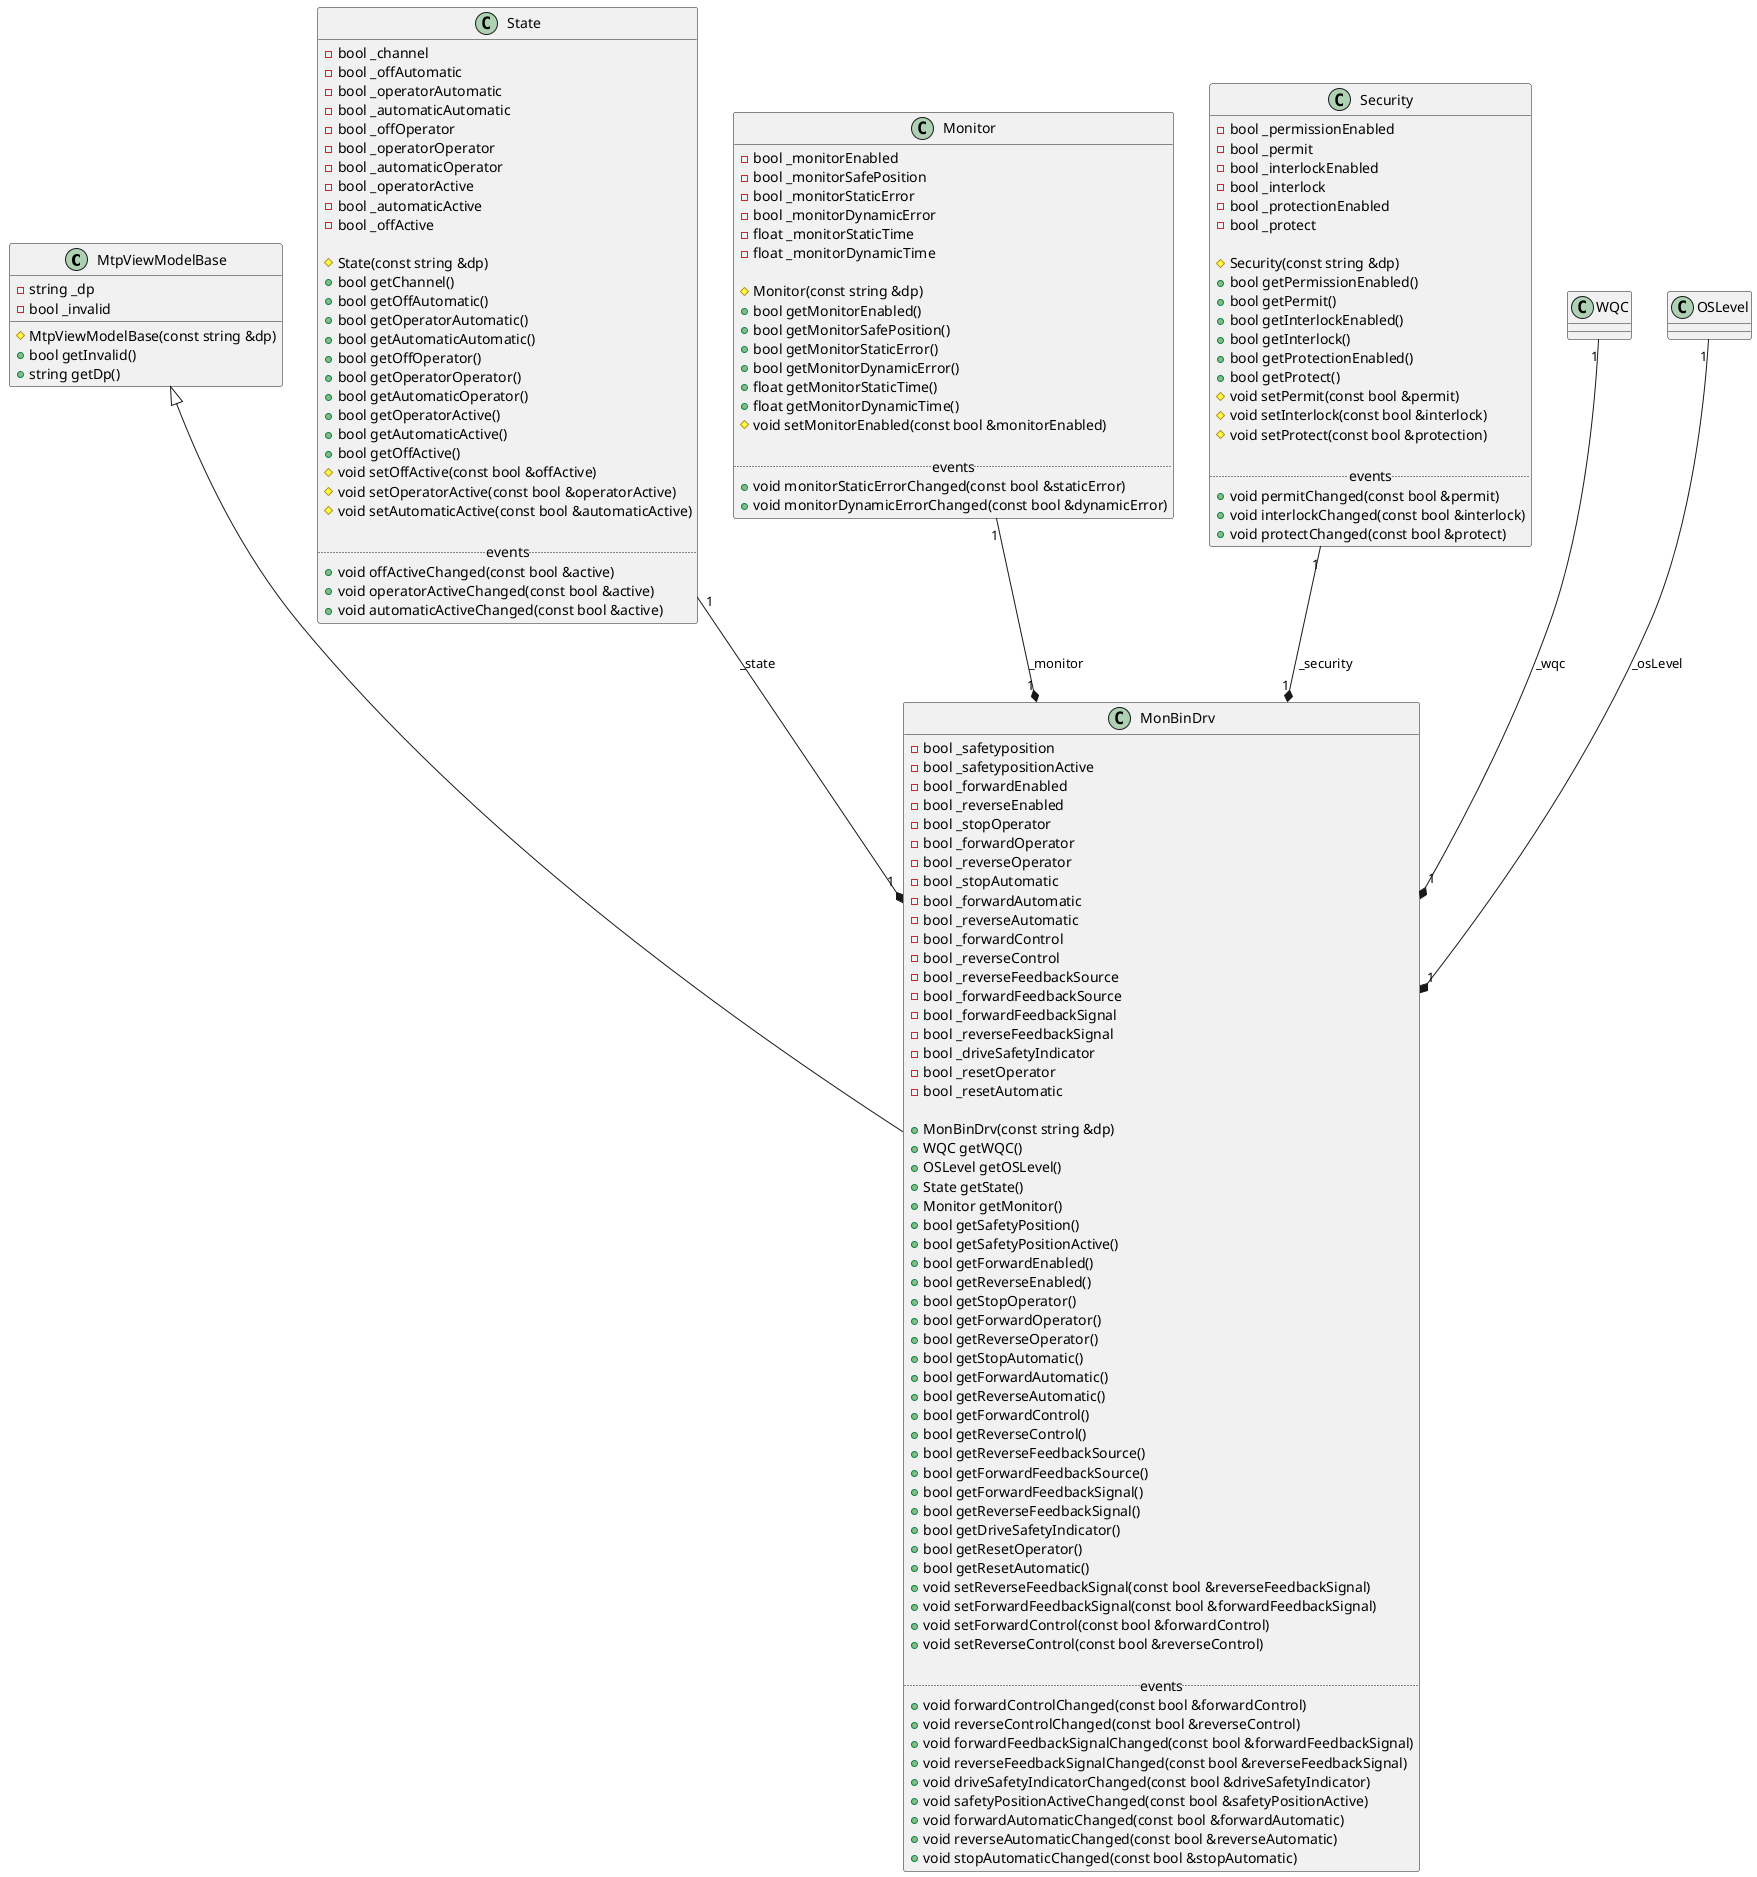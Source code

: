 @startuml MonBinDrv

class MtpViewModelBase {
    - string _dp
    - bool _invalid

    # MtpViewModelBase(const string &dp)
    + bool getInvalid()
    + string getDp()
}

class State
{
    - bool _channel
    - bool _offAutomatic
    - bool _operatorAutomatic
    - bool _automaticAutomatic
    - bool _offOperator
    - bool _operatorOperator
    - bool _automaticOperator
    - bool _operatorActive
    - bool _automaticActive
    - bool _offActive

    # State(const string &dp)
    + bool getChannel()
    + bool getOffAutomatic()
    + bool getOperatorAutomatic()
    + bool getAutomaticAutomatic()
    + bool getOffOperator()
    + bool getOperatorOperator()
    + bool getAutomaticOperator()
    + bool getOperatorActive()
    + bool getAutomaticActive()
    + bool getOffActive()
    # void setOffActive(const bool &offActive)
    # void setOperatorActive(const bool &operatorActive)
    # void setAutomaticActive(const bool &automaticActive)

    ..events..
    + void offActiveChanged(const bool &active)
    + void operatorActiveChanged(const bool &active)
    + void automaticActiveChanged(const bool &active)
}

class Monitor
{
    - bool _monitorEnabled
    - bool _monitorSafePosition
    - bool _monitorStaticError
    - bool _monitorDynamicError
    - float _monitorStaticTime
    - float _monitorDynamicTime

    # Monitor(const string &dp)
    + bool getMonitorEnabled()
    + bool getMonitorSafePosition()
    + bool getMonitorStaticError()
    + bool getMonitorDynamicError()
    + float getMonitorStaticTime()
    + float getMonitorDynamicTime()
    # void setMonitorEnabled(const bool &monitorEnabled)

    ..events..
    + void monitorStaticErrorChanged(const bool &staticError)
    + void monitorDynamicErrorChanged(const bool &dynamicError)
}

class Security
{
    - bool _permissionEnabled
    - bool _permit
    - bool _interlockEnabled
    - bool _interlock
    - bool _protectionEnabled
    - bool _protect

    # Security(const string &dp)
    + bool getPermissionEnabled()
    + bool getPermit()
    + bool getInterlockEnabled()
    + bool getInterlock()
    + bool getProtectionEnabled()
    + bool getProtect()
    # void setPermit(const bool &permit)
    # void setInterlock(const bool &interlock)
    # void setProtect(const bool &protection)

    ..events..
    + void permitChanged(const bool &permit)
    + void interlockChanged(const bool &interlock)
    + void protectChanged(const bool &protect)
}

class MonBinDrv
{
    - bool _safetyposition
    - bool _safetypositionActive
    - bool _forwardEnabled
    - bool _reverseEnabled
    - bool _stopOperator
    - bool _forwardOperator
    - bool _reverseOperator
    - bool _stopAutomatic
    - bool _forwardAutomatic
    - bool _reverseAutomatic
    - bool _forwardControl
    - bool _reverseControl
    - bool _reverseFeedbackSource
    - bool _forwardFeedbackSource
    - bool _forwardFeedbackSignal
    - bool _reverseFeedbackSignal
    - bool _driveSafetyIndicator
    - bool _resetOperator
    - bool _resetAutomatic
    
    + MonBinDrv(const string &dp)
    + WQC getWQC()
    + OSLevel getOSLevel()
    + State getState()
    + Monitor getMonitor()
    + bool getSafetyPosition()
    + bool getSafetyPositionActive()
    + bool getForwardEnabled()
    + bool getReverseEnabled()
    + bool getStopOperator()
    + bool getForwardOperator()
    + bool getReverseOperator()
    + bool getStopAutomatic()
    + bool getForwardAutomatic()
    + bool getReverseAutomatic()
    + bool getForwardControl()
    + bool getReverseControl()
    + bool getReverseFeedbackSource()
    + bool getForwardFeedbackSource()
    + bool getForwardFeedbackSignal()
    + bool getReverseFeedbackSignal()
    + bool getDriveSafetyIndicator()
    + bool getResetOperator()
    + bool getResetAutomatic()
    + void setReverseFeedbackSignal(const bool &reverseFeedbackSignal)
    + void setForwardFeedbackSignal(const bool &forwardFeedbackSignal)
    + void setForwardControl(const bool &forwardControl)
    + void setReverseControl(const bool &reverseControl)

    ..events..
    + void forwardControlChanged(const bool &forwardControl)
    + void reverseControlChanged(const bool &reverseControl)
    + void forwardFeedbackSignalChanged(const bool &forwardFeedbackSignal)
    + void reverseFeedbackSignalChanged(const bool &reverseFeedbackSignal)
    + void driveSafetyIndicatorChanged(const bool &driveSafetyIndicator)
    + void safetyPositionActiveChanged(const bool &safetyPositionActive)
    + void forwardAutomaticChanged(const bool &forwardAutomatic)
    + void reverseAutomaticChanged(const bool &reverseAutomatic)
    + void stopAutomaticChanged(const bool &stopAutomatic)
}

MtpViewModelBase <|-- MonBinDrv
WQC "1" --* "1" MonBinDrv : _wqc
OSLevel "1" --* "1" MonBinDrv : _osLevel
State "1" --* "1" MonBinDrv : _state
Monitor "1" --* "1" MonBinDrv : _monitor
Security "1" --* "1" MonBinDrv : _security
@enduml